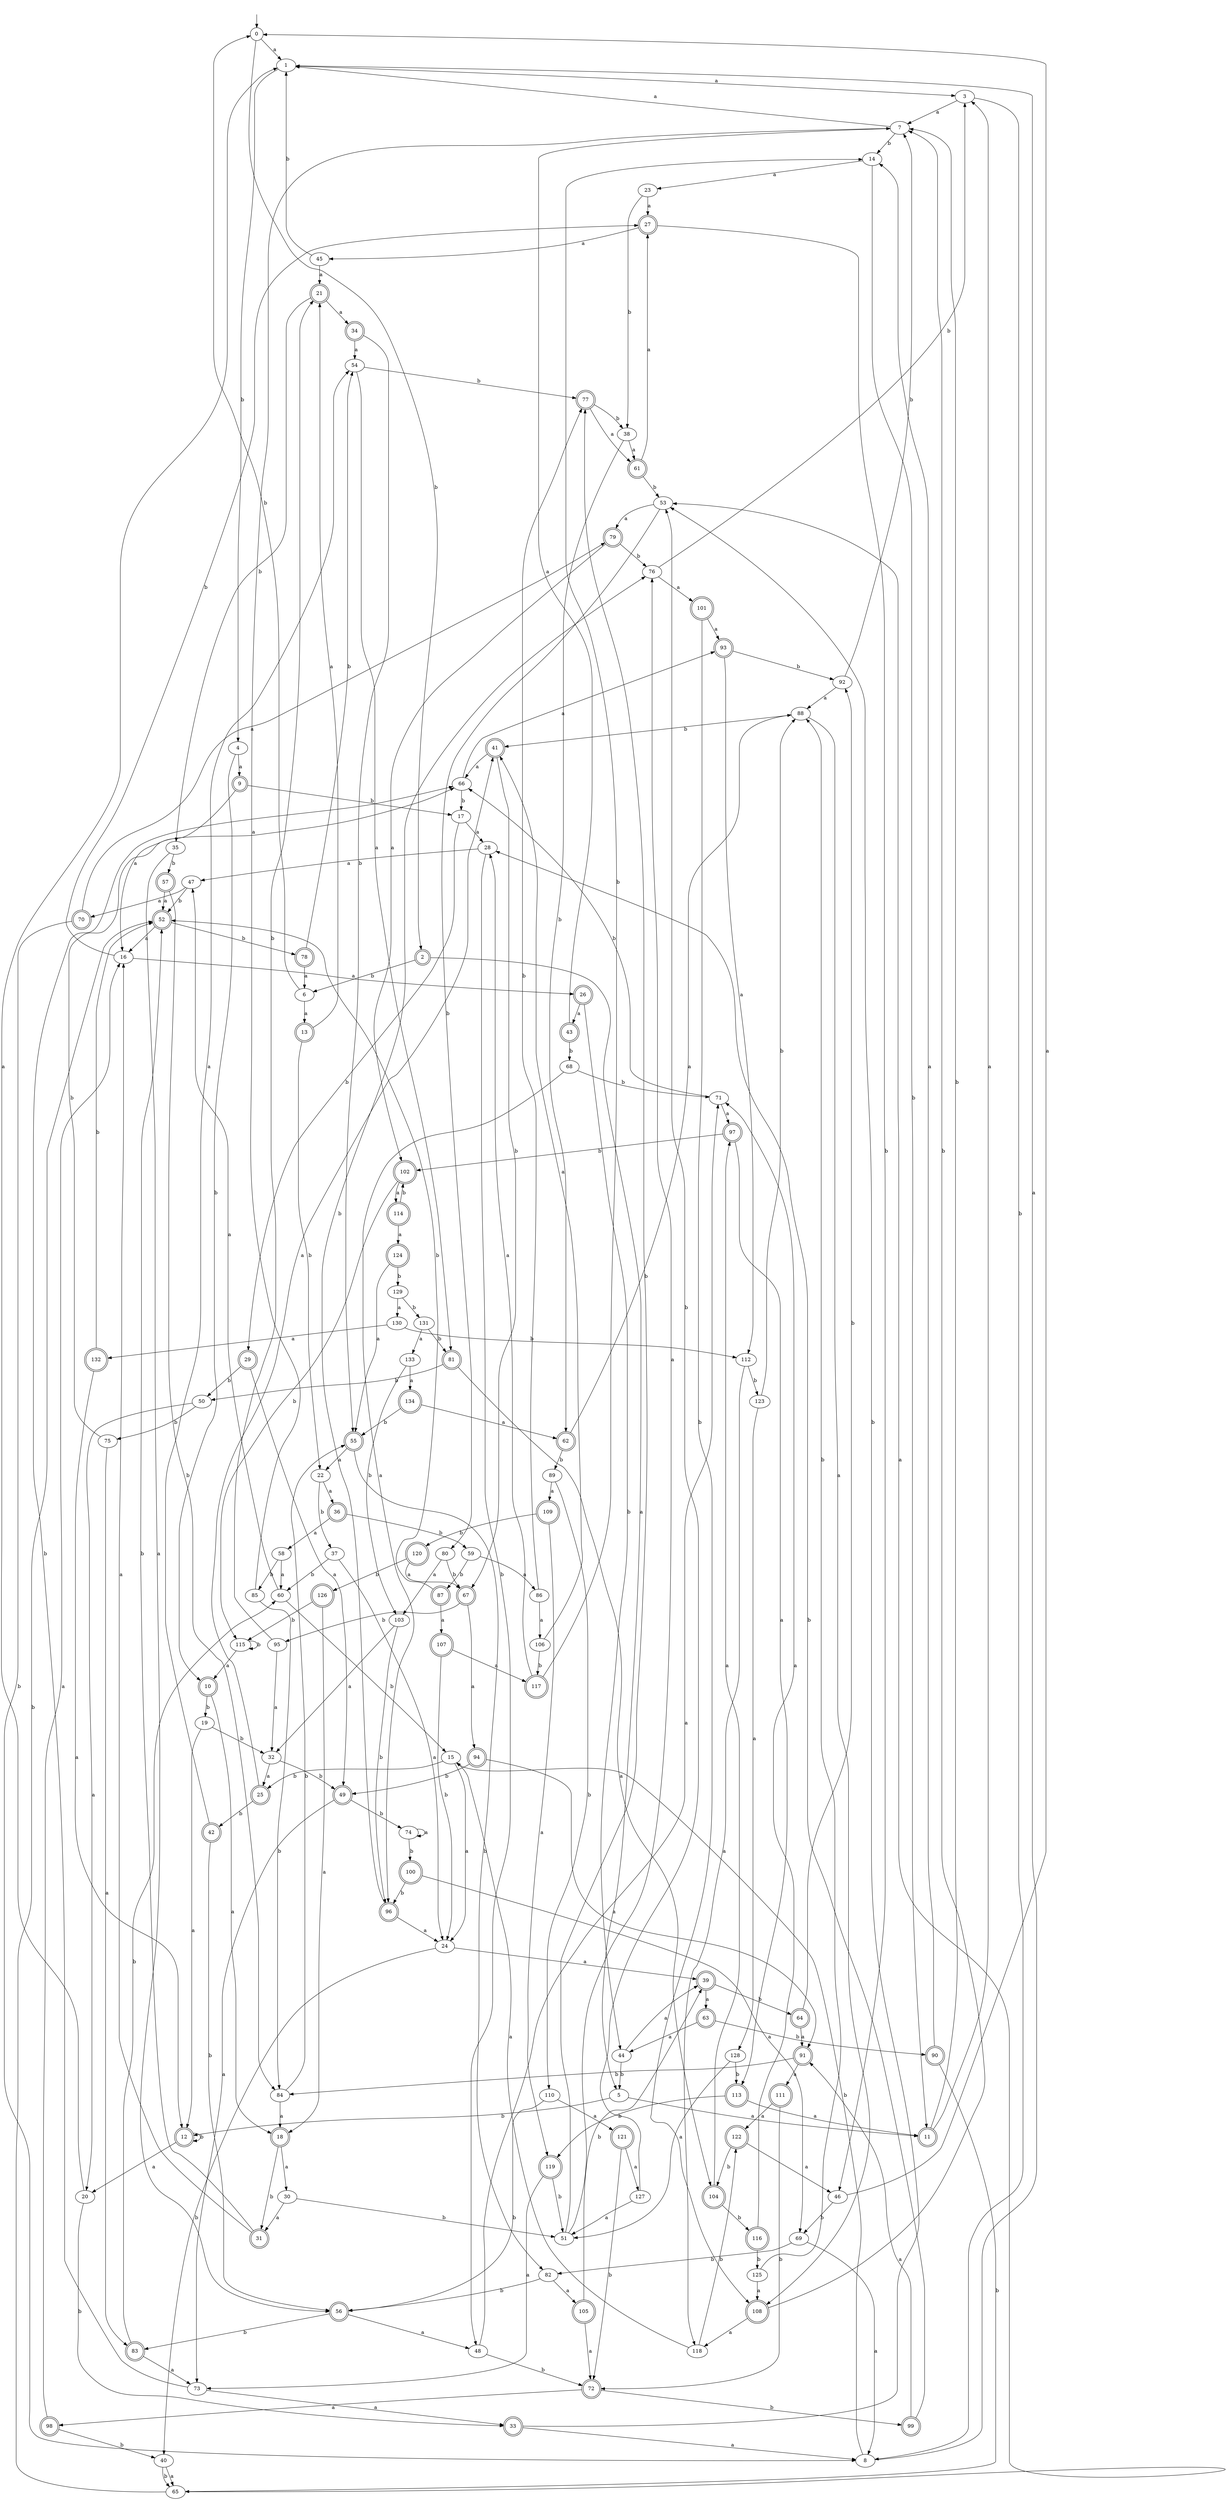 digraph RandomDFA {
  __start0 [label="", shape=none];
  __start0 -> 0 [label=""];
  0 [shape=circle]
  0 -> 1 [label="a"]
  0 -> 2 [label="b"]
  1
  1 -> 3 [label="a"]
  1 -> 4 [label="b"]
  2 [shape=doublecircle]
  2 -> 5 [label="a"]
  2 -> 6 [label="b"]
  3
  3 -> 7 [label="a"]
  3 -> 8 [label="b"]
  4
  4 -> 9 [label="a"]
  4 -> 10 [label="b"]
  5
  5 -> 11 [label="a"]
  5 -> 12 [label="b"]
  6
  6 -> 13 [label="a"]
  6 -> 0 [label="b"]
  7
  7 -> 1 [label="a"]
  7 -> 14 [label="b"]
  8
  8 -> 1 [label="a"]
  8 -> 15 [label="b"]
  9 [shape=doublecircle]
  9 -> 16 [label="a"]
  9 -> 17 [label="b"]
  10 [shape=doublecircle]
  10 -> 18 [label="a"]
  10 -> 19 [label="b"]
  11 [shape=doublecircle]
  11 -> 3 [label="a"]
  11 -> 7 [label="b"]
  12 [shape=doublecircle]
  12 -> 20 [label="a"]
  12 -> 12 [label="b"]
  13 [shape=doublecircle]
  13 -> 21 [label="a"]
  13 -> 22 [label="b"]
  14
  14 -> 23 [label="a"]
  14 -> 11 [label="b"]
  15
  15 -> 24 [label="a"]
  15 -> 25 [label="b"]
  16
  16 -> 26 [label="a"]
  16 -> 27 [label="b"]
  17
  17 -> 28 [label="a"]
  17 -> 29 [label="b"]
  18 [shape=doublecircle]
  18 -> 30 [label="a"]
  18 -> 31 [label="b"]
  19
  19 -> 12 [label="a"]
  19 -> 32 [label="b"]
  20
  20 -> 1 [label="a"]
  20 -> 33 [label="b"]
  21 [shape=doublecircle]
  21 -> 34 [label="a"]
  21 -> 35 [label="b"]
  22
  22 -> 36 [label="a"]
  22 -> 37 [label="b"]
  23
  23 -> 27 [label="a"]
  23 -> 38 [label="b"]
  24
  24 -> 39 [label="a"]
  24 -> 40 [label="b"]
  25 [shape=doublecircle]
  25 -> 41 [label="a"]
  25 -> 42 [label="b"]
  26 [shape=doublecircle]
  26 -> 43 [label="a"]
  26 -> 44 [label="b"]
  27 [shape=doublecircle]
  27 -> 45 [label="a"]
  27 -> 46 [label="b"]
  28
  28 -> 47 [label="a"]
  28 -> 48 [label="b"]
  29 [shape=doublecircle]
  29 -> 49 [label="a"]
  29 -> 50 [label="b"]
  30
  30 -> 31 [label="a"]
  30 -> 51 [label="b"]
  31 [shape=doublecircle]
  31 -> 16 [label="a"]
  31 -> 52 [label="b"]
  32
  32 -> 25 [label="a"]
  32 -> 49 [label="b"]
  33 [shape=doublecircle]
  33 -> 8 [label="a"]
  33 -> 53 [label="b"]
  34 [shape=doublecircle]
  34 -> 54 [label="a"]
  34 -> 55 [label="b"]
  35
  35 -> 56 [label="a"]
  35 -> 57 [label="b"]
  36 [shape=doublecircle]
  36 -> 58 [label="a"]
  36 -> 59 [label="b"]
  37
  37 -> 24 [label="a"]
  37 -> 60 [label="b"]
  38
  38 -> 61 [label="a"]
  38 -> 62 [label="b"]
  39 [shape=doublecircle]
  39 -> 63 [label="a"]
  39 -> 64 [label="b"]
  40
  40 -> 65 [label="a"]
  40 -> 65 [label="b"]
  41 [shape=doublecircle]
  41 -> 66 [label="a"]
  41 -> 67 [label="b"]
  42 [shape=doublecircle]
  42 -> 54 [label="a"]
  42 -> 56 [label="b"]
  43 [shape=doublecircle]
  43 -> 7 [label="a"]
  43 -> 68 [label="b"]
  44
  44 -> 39 [label="a"]
  44 -> 5 [label="b"]
  45
  45 -> 21 [label="a"]
  45 -> 1 [label="b"]
  46
  46 -> 0 [label="a"]
  46 -> 69 [label="b"]
  47
  47 -> 70 [label="a"]
  47 -> 52 [label="b"]
  48
  48 -> 71 [label="a"]
  48 -> 72 [label="b"]
  49 [shape=doublecircle]
  49 -> 73 [label="a"]
  49 -> 74 [label="b"]
  50
  50 -> 20 [label="a"]
  50 -> 75 [label="b"]
  51
  51 -> 76 [label="a"]
  51 -> 77 [label="b"]
  52 [shape=doublecircle]
  52 -> 16 [label="a"]
  52 -> 78 [label="b"]
  53
  53 -> 79 [label="a"]
  53 -> 80 [label="b"]
  54
  54 -> 81 [label="a"]
  54 -> 77 [label="b"]
  55 [shape=doublecircle]
  55 -> 22 [label="a"]
  55 -> 82 [label="b"]
  56 [shape=doublecircle]
  56 -> 48 [label="a"]
  56 -> 83 [label="b"]
  57 [shape=doublecircle]
  57 -> 52 [label="a"]
  57 -> 84 [label="b"]
  58
  58 -> 60 [label="a"]
  58 -> 85 [label="b"]
  59
  59 -> 86 [label="a"]
  59 -> 87 [label="b"]
  60
  60 -> 47 [label="a"]
  60 -> 15 [label="b"]
  61 [shape=doublecircle]
  61 -> 27 [label="a"]
  61 -> 53 [label="b"]
  62 [shape=doublecircle]
  62 -> 88 [label="a"]
  62 -> 89 [label="b"]
  63 [shape=doublecircle]
  63 -> 44 [label="a"]
  63 -> 90 [label="b"]
  64 [shape=doublecircle]
  64 -> 91 [label="a"]
  64 -> 92 [label="b"]
  65
  65 -> 53 [label="a"]
  65 -> 52 [label="b"]
  66
  66 -> 93 [label="a"]
  66 -> 17 [label="b"]
  67 [shape=doublecircle]
  67 -> 94 [label="a"]
  67 -> 95 [label="b"]
  68
  68 -> 96 [label="a"]
  68 -> 71 [label="b"]
  69
  69 -> 8 [label="a"]
  69 -> 82 [label="b"]
  70 [shape=doublecircle]
  70 -> 79 [label="a"]
  70 -> 8 [label="b"]
  71
  71 -> 97 [label="a"]
  71 -> 66 [label="b"]
  72 [shape=doublecircle]
  72 -> 98 [label="a"]
  72 -> 99 [label="b"]
  73
  73 -> 33 [label="a"]
  73 -> 66 [label="b"]
  74
  74 -> 74 [label="a"]
  74 -> 100 [label="b"]
  75
  75 -> 83 [label="a"]
  75 -> 66 [label="b"]
  76
  76 -> 101 [label="a"]
  76 -> 3 [label="b"]
  77 [shape=doublecircle]
  77 -> 61 [label="a"]
  77 -> 38 [label="b"]
  78 [shape=doublecircle]
  78 -> 6 [label="a"]
  78 -> 54 [label="b"]
  79 [shape=doublecircle]
  79 -> 102 [label="a"]
  79 -> 76 [label="b"]
  80
  80 -> 103 [label="a"]
  80 -> 67 [label="b"]
  81 [shape=doublecircle]
  81 -> 104 [label="a"]
  81 -> 50 [label="b"]
  82
  82 -> 105 [label="a"]
  82 -> 56 [label="b"]
  83 [shape=doublecircle]
  83 -> 73 [label="a"]
  83 -> 60 [label="b"]
  84
  84 -> 18 [label="a"]
  84 -> 55 [label="b"]
  85
  85 -> 7 [label="a"]
  85 -> 84 [label="b"]
  86
  86 -> 106 [label="a"]
  86 -> 77 [label="b"]
  87 [shape=doublecircle]
  87 -> 107 [label="a"]
  87 -> 52 [label="b"]
  88
  88 -> 108 [label="a"]
  88 -> 41 [label="b"]
  89
  89 -> 109 [label="a"]
  89 -> 110 [label="b"]
  90 [shape=doublecircle]
  90 -> 14 [label="a"]
  90 -> 65 [label="b"]
  91 [shape=doublecircle]
  91 -> 111 [label="a"]
  91 -> 84 [label="b"]
  92
  92 -> 88 [label="a"]
  92 -> 7 [label="b"]
  93 [shape=doublecircle]
  93 -> 112 [label="a"]
  93 -> 92 [label="b"]
  94 [shape=doublecircle]
  94 -> 91 [label="a"]
  94 -> 49 [label="b"]
  95
  95 -> 32 [label="a"]
  95 -> 21 [label="b"]
  96 [shape=doublecircle]
  96 -> 24 [label="a"]
  96 -> 76 [label="b"]
  97 [shape=doublecircle]
  97 -> 113 [label="a"]
  97 -> 102 [label="b"]
  98 [shape=doublecircle]
  98 -> 16 [label="a"]
  98 -> 40 [label="b"]
  99 [shape=doublecircle]
  99 -> 91 [label="a"]
  99 -> 28 [label="b"]
  100 [shape=doublecircle]
  100 -> 69 [label="a"]
  100 -> 96 [label="b"]
  101 [shape=doublecircle]
  101 -> 93 [label="a"]
  101 -> 108 [label="b"]
  102 [shape=doublecircle]
  102 -> 114 [label="a"]
  102 -> 115 [label="b"]
  103
  103 -> 32 [label="a"]
  103 -> 96 [label="b"]
  104 [shape=doublecircle]
  104 -> 97 [label="a"]
  104 -> 116 [label="b"]
  105 [shape=doublecircle]
  105 -> 72 [label="a"]
  105 -> 39 [label="b"]
  106
  106 -> 41 [label="a"]
  106 -> 117 [label="b"]
  107 [shape=doublecircle]
  107 -> 117 [label="a"]
  107 -> 24 [label="b"]
  108 [shape=doublecircle]
  108 -> 118 [label="a"]
  108 -> 7 [label="b"]
  109 [shape=doublecircle]
  109 -> 119 [label="a"]
  109 -> 120 [label="b"]
  110
  110 -> 121 [label="a"]
  110 -> 56 [label="b"]
  111 [shape=doublecircle]
  111 -> 122 [label="a"]
  111 -> 72 [label="b"]
  112
  112 -> 118 [label="a"]
  112 -> 123 [label="b"]
  113 [shape=doublecircle]
  113 -> 11 [label="a"]
  113 -> 119 [label="b"]
  114 [shape=doublecircle]
  114 -> 124 [label="a"]
  114 -> 102 [label="b"]
  115
  115 -> 10 [label="a"]
  115 -> 115 [label="b"]
  116 [shape=doublecircle]
  116 -> 71 [label="a"]
  116 -> 125 [label="b"]
  117 [shape=doublecircle]
  117 -> 28 [label="a"]
  117 -> 14 [label="b"]
  118
  118 -> 15 [label="a"]
  118 -> 122 [label="b"]
  119 [shape=doublecircle]
  119 -> 73 [label="a"]
  119 -> 51 [label="b"]
  120 [shape=doublecircle]
  120 -> 67 [label="a"]
  120 -> 126 [label="b"]
  121 [shape=doublecircle]
  121 -> 127 [label="a"]
  121 -> 72 [label="b"]
  122 [shape=doublecircle]
  122 -> 46 [label="a"]
  122 -> 104 [label="b"]
  123
  123 -> 128 [label="a"]
  123 -> 88 [label="b"]
  124 [shape=doublecircle]
  124 -> 55 [label="a"]
  124 -> 129 [label="b"]
  125
  125 -> 108 [label="a"]
  125 -> 88 [label="b"]
  126 [shape=doublecircle]
  126 -> 18 [label="a"]
  126 -> 115 [label="b"]
  127
  127 -> 51 [label="a"]
  127 -> 53 [label="b"]
  128
  128 -> 51 [label="a"]
  128 -> 113 [label="b"]
  129
  129 -> 130 [label="a"]
  129 -> 131 [label="b"]
  130
  130 -> 132 [label="a"]
  130 -> 112 [label="b"]
  131
  131 -> 133 [label="a"]
  131 -> 81 [label="b"]
  132 [shape=doublecircle]
  132 -> 12 [label="a"]
  132 -> 52 [label="b"]
  133
  133 -> 134 [label="a"]
  133 -> 103 [label="b"]
  134 [shape=doublecircle]
  134 -> 62 [label="a"]
  134 -> 55 [label="b"]
}
